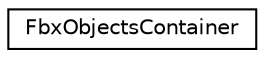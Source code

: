 digraph "クラス階層図"
{
  edge [fontname="Helvetica",fontsize="10",labelfontname="Helvetica",labelfontsize="10"];
  node [fontname="Helvetica",fontsize="10",shape=record];
  rankdir="LR";
  Node0 [label="FbxObjectsContainer",height=0.2,width=0.4,color="black", fillcolor="white", style="filled",URL="$class_fbx_objects_container.html"];
}
